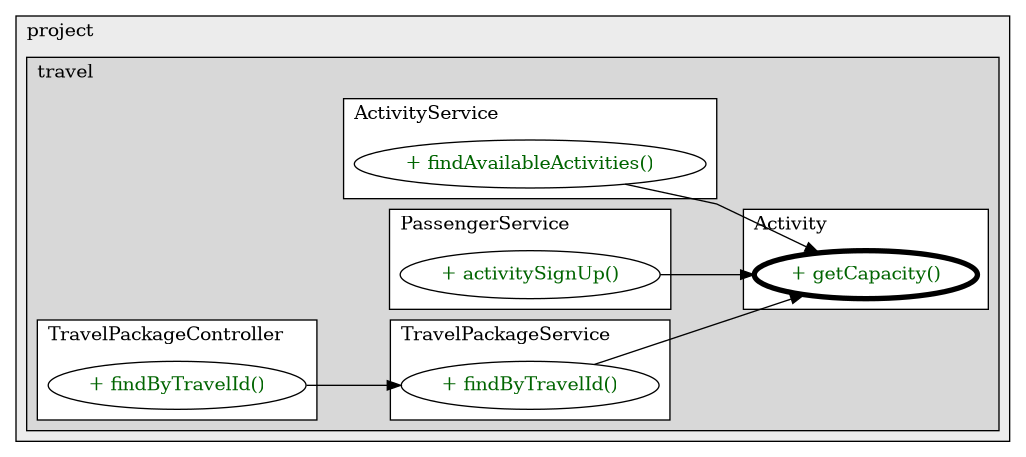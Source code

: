 @startuml

/' diagram meta data start
config=CallConfiguration;
{
  "rootMethod": "com.project.travel.model.Activity#getCapacity()",
  "projectClassification": {
    "searchMode": "OpenProject", // OpenProject, AllProjects
    "includedProjects": "",
    "pathEndKeywords": "*.impl",
    "isClientPath": "",
    "isClientName": "",
    "isTestPath": "",
    "isTestName": "",
    "isMappingPath": "",
    "isMappingName": "",
    "isDataAccessPath": "",
    "isDataAccessName": "",
    "isDataStructurePath": "",
    "isDataStructureName": "",
    "isInterfaceStructuresPath": "",
    "isInterfaceStructuresName": "",
    "isEntryPointPath": "",
    "isEntryPointName": "",
    "treatFinalFieldsAsMandatory": false
  },
  "graphRestriction": {
    "classPackageExcludeFilter": "",
    "classPackageIncludeFilter": "",
    "classNameExcludeFilter": "",
    "classNameIncludeFilter": "",
    "methodNameExcludeFilter": "",
    "methodNameIncludeFilter": "",
    "removeByInheritance": "", // inheritance/annotation based filtering is done in a second step
    "removeByAnnotation": "",
    "removeByClassPackage": "", // cleanup the graph after inheritance/annotation based filtering is done
    "removeByClassName": "",
    "cutMappings": false,
    "cutEnum": true,
    "cutTests": true,
    "cutClient": true,
    "cutDataAccess": true,
    "cutInterfaceStructures": true,
    "cutDataStructures": true,
    "cutGetterAndSetter": true,
    "cutConstructors": true
  },
  "graphTraversal": {
    "forwardDepth": 3,
    "backwardDepth": 3,
    "classPackageExcludeFilter": "",
    "classPackageIncludeFilter": "",
    "classNameExcludeFilter": "",
    "classNameIncludeFilter": "",
    "methodNameExcludeFilter": "",
    "methodNameIncludeFilter": "",
    "hideMappings": false,
    "hideDataStructures": false,
    "hidePrivateMethods": true,
    "hideInterfaceCalls": true, // indirection: implementation -> interface (is hidden) -> implementation
    "onlyShowApplicationEntryPoints": false, // root node is included
    "useMethodCallsForStructureDiagram": "ForwardOnly" // ForwardOnly, BothDirections, No
  },
  "details": {
    "aggregation": "GroupByClass", // ByClass, GroupByClass, None
    "showMethodParametersTypes": false,
    "showMethodParametersNames": false,
    "showMethodReturnType": false,
    "showPackageLevels": 2,
    "showCallOrder": false,
    "edgeMode": "MethodsOnly", // TypesOnly, MethodsOnly, TypesAndMethods, MethodsAndDirectTypeUsage
    "showDetailedClassStructure": false
  },
  "rootClass": "com.project.travel.model.Activity",
  "extensionCallbackMethod": "" // qualified.class.name#methodName - signature: public static String method(String)
}
diagram meta data end '/



digraph g {
    rankdir="LR"
    splines=polyline
    

'nodes 
subgraph cluster_309310695 { 
   	label=project
	labeljust=l
	fillcolor="#ececec"
	style=filled
   
   subgraph cluster_458742671 { 
   	label=travel
	labeljust=l
	fillcolor="#d8d8d8"
	style=filled
   
   subgraph cluster_1112021222 { 
   	label=Activity
	labeljust=l
	fillcolor=white
	style=filled
   
   Activity23207337XXXgetCapacity0[
	label="+ getCapacity()"
	style=filled
	fillcolor=white
	tooltip="Activity

null"
	penwidth=4
	fontcolor=darkgreen
];
} 

subgraph cluster_1606490092 { 
   	label=TravelPackageService
	labeljust=l
	fillcolor=white
	style=filled
   
   TravelPackageService70215069XXXfindByTravelId2374300[
	label="+ findByTravelId()"
	style=filled
	fillcolor=white
	tooltip="TravelPackageService

null"
	fontcolor=darkgreen
];
} 

subgraph cluster_1620003077 { 
   	label=ActivityService
	labeljust=l
	fillcolor=white
	style=filled
   
   ActivityService70215069XXXfindAvailableActivities0[
	label="+ findAvailableActivities()"
	style=filled
	fillcolor=white
	tooltip="ActivityService

null"
	fontcolor=darkgreen
];
} 

subgraph cluster_1879492870 { 
   	label=PassengerService
	labeljust=l
	fillcolor=white
	style=filled
   
   PassengerService70215069XXXactivitySignUp99390616[
	label="+ activitySignUp()"
	style=filled
	fillcolor=white
	tooltip="PassengerService

null"
	fontcolor=darkgreen
];
} 

subgraph cluster_305328216 { 
   	label=TravelPackageController
	labeljust=l
	fillcolor=white
	style=filled
   
   TravelPackageController2060728018XXXfindByTravelId2374300[
	label="+ findByTravelId()"
	style=filled
	fillcolor=white
	tooltip="TravelPackageController

null"
	fontcolor=darkgreen
];
} 
} 
} 

'edges    
ActivityService70215069XXXfindAvailableActivities0 -> Activity23207337XXXgetCapacity0;
PassengerService70215069XXXactivitySignUp99390616 -> Activity23207337XXXgetCapacity0;
TravelPackageController2060728018XXXfindByTravelId2374300 -> TravelPackageService70215069XXXfindByTravelId2374300;
TravelPackageService70215069XXXfindByTravelId2374300 -> Activity23207337XXXgetCapacity0;
    
}
@enduml